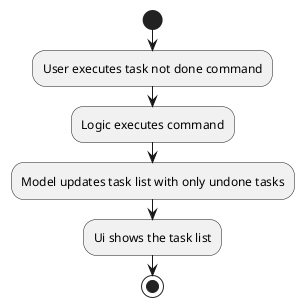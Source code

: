 @startuml
start
:User executes task not done command;
:Logic executes command;
:Model updates task list with only undone tasks;
:Ui shows the task list;
stop
@enduml
